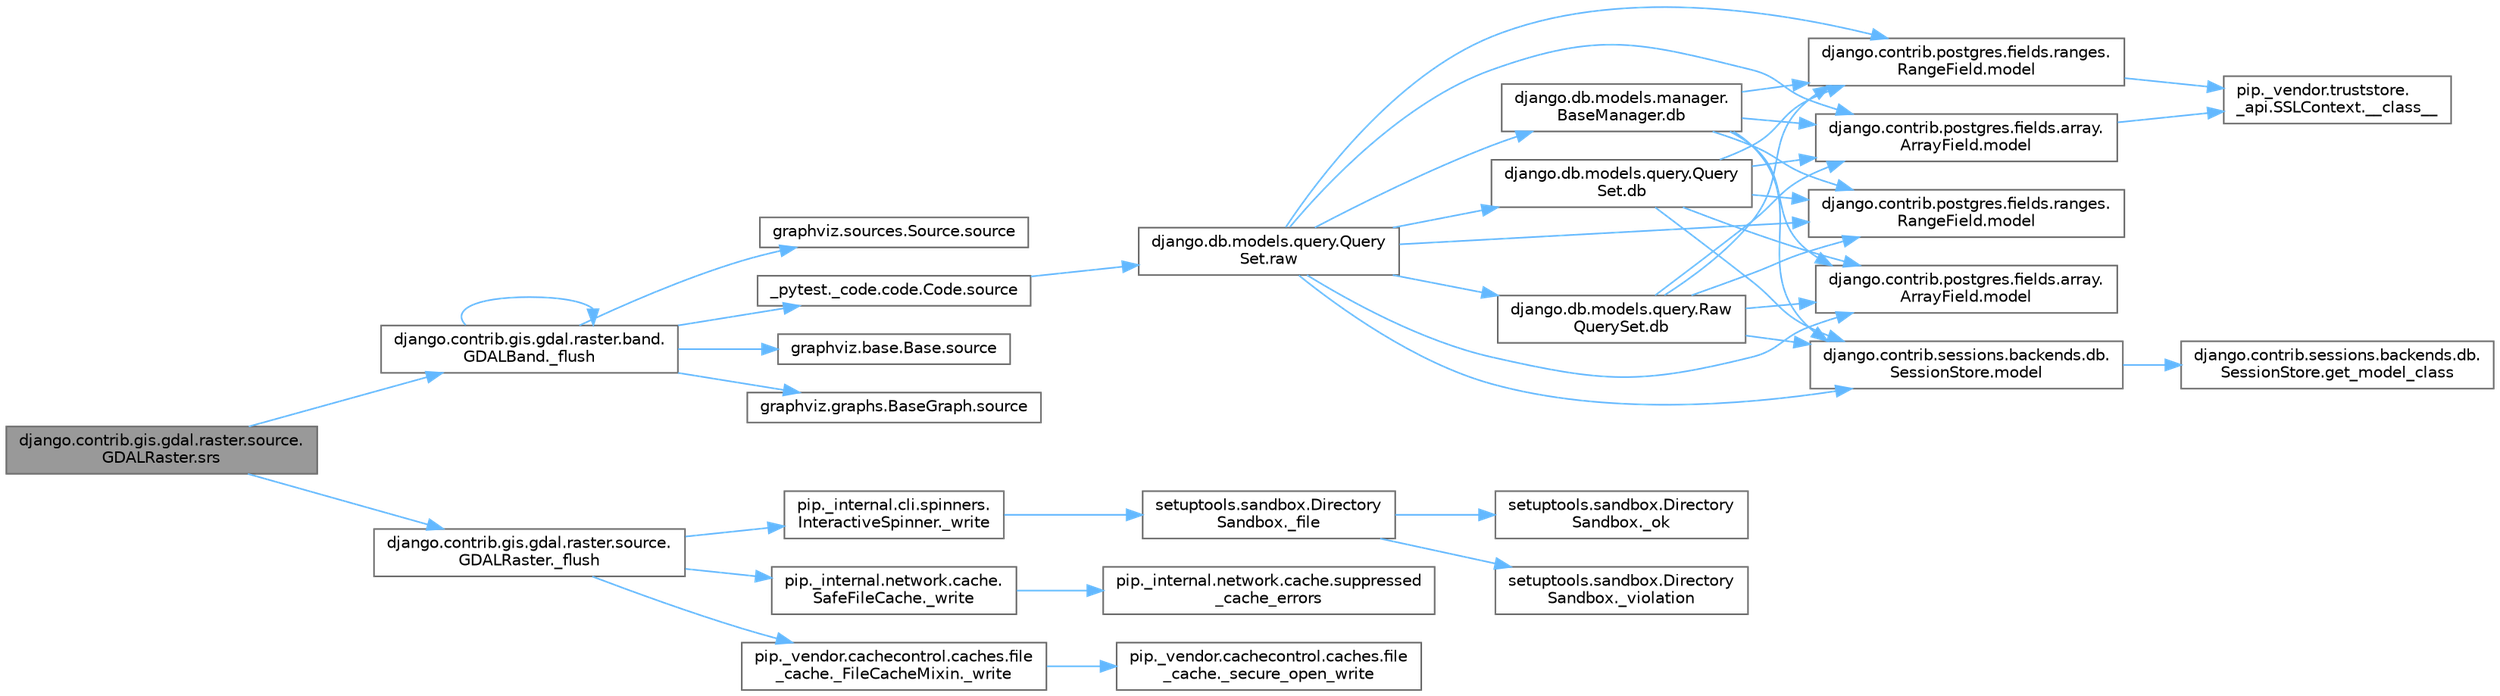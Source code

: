 digraph "django.contrib.gis.gdal.raster.source.GDALRaster.srs"
{
 // LATEX_PDF_SIZE
  bgcolor="transparent";
  edge [fontname=Helvetica,fontsize=10,labelfontname=Helvetica,labelfontsize=10];
  node [fontname=Helvetica,fontsize=10,shape=box,height=0.2,width=0.4];
  rankdir="LR";
  Node1 [id="Node000001",label="django.contrib.gis.gdal.raster.source.\lGDALRaster.srs",height=0.2,width=0.4,color="gray40", fillcolor="grey60", style="filled", fontcolor="black",tooltip=" "];
  Node1 -> Node2 [id="edge1_Node000001_Node000002",color="steelblue1",style="solid",tooltip=" "];
  Node2 [id="Node000002",label="django.contrib.gis.gdal.raster.band.\lGDALBand._flush",height=0.2,width=0.4,color="grey40", fillcolor="white", style="filled",URL="$classdjango_1_1contrib_1_1gis_1_1gdal_1_1raster_1_1band_1_1_g_d_a_l_band.html#ae69747644a590b485b72c3314debdfc7",tooltip=" "];
  Node2 -> Node2 [id="edge2_Node000002_Node000002",color="steelblue1",style="solid",tooltip=" "];
  Node2 -> Node3 [id="edge3_Node000002_Node000003",color="steelblue1",style="solid",tooltip=" "];
  Node3 [id="Node000003",label="_pytest._code.code.Code.source",height=0.2,width=0.4,color="grey40", fillcolor="white", style="filled",URL="$class__pytest_1_1__code_1_1code_1_1_code.html#a22f60644a8fa658ab754ddca0bcb31fd",tooltip=" "];
  Node3 -> Node4 [id="edge4_Node000003_Node000004",color="steelblue1",style="solid",tooltip=" "];
  Node4 [id="Node000004",label="django.db.models.query.Query\lSet.raw",height=0.2,width=0.4,color="grey40", fillcolor="white", style="filled",URL="$classdjango_1_1db_1_1models_1_1query_1_1_query_set.html#abce199e3993658459fb2f7c2719daa45",tooltip="PUBLIC METHODS THAT RETURN A QUERYSET SUBCLASS #."];
  Node4 -> Node5 [id="edge5_Node000004_Node000005",color="steelblue1",style="solid",tooltip=" "];
  Node5 [id="Node000005",label="django.db.models.manager.\lBaseManager.db",height=0.2,width=0.4,color="grey40", fillcolor="white", style="filled",URL="$classdjango_1_1db_1_1models_1_1manager_1_1_base_manager.html#ad6c30d1033fbe64ca4ac1d2bf0162a8a",tooltip=" "];
  Node5 -> Node6 [id="edge6_Node000005_Node000006",color="steelblue1",style="solid",tooltip=" "];
  Node6 [id="Node000006",label="django.contrib.postgres.fields.array.\lArrayField.model",height=0.2,width=0.4,color="grey40", fillcolor="white", style="filled",URL="$classdjango_1_1contrib_1_1postgres_1_1fields_1_1array_1_1_array_field.html#a4402eef4c4784e00671c9f229481f4c1",tooltip=" "];
  Node6 -> Node7 [id="edge7_Node000006_Node000007",color="steelblue1",style="solid",tooltip=" "];
  Node7 [id="Node000007",label="pip._vendor.truststore.\l_api.SSLContext.__class__",height=0.2,width=0.4,color="grey40", fillcolor="white", style="filled",URL="$classpip_1_1__vendor_1_1truststore_1_1__api_1_1_s_s_l_context.html#a530861514f31eabaa3f513557d6e66de",tooltip=" "];
  Node5 -> Node8 [id="edge8_Node000005_Node000008",color="steelblue1",style="solid",tooltip=" "];
  Node8 [id="Node000008",label="django.contrib.postgres.fields.array.\lArrayField.model",height=0.2,width=0.4,color="grey40", fillcolor="white", style="filled",URL="$classdjango_1_1contrib_1_1postgres_1_1fields_1_1array_1_1_array_field.html#a50a2796de85f960ca282b56ef2d9446c",tooltip=" "];
  Node5 -> Node9 [id="edge9_Node000005_Node000009",color="steelblue1",style="solid",tooltip=" "];
  Node9 [id="Node000009",label="django.contrib.postgres.fields.ranges.\lRangeField.model",height=0.2,width=0.4,color="grey40", fillcolor="white", style="filled",URL="$classdjango_1_1contrib_1_1postgres_1_1fields_1_1ranges_1_1_range_field.html#aa38c2bbd1bad0c8f9b0315ee468867a2",tooltip=" "];
  Node9 -> Node7 [id="edge10_Node000009_Node000007",color="steelblue1",style="solid",tooltip=" "];
  Node5 -> Node10 [id="edge11_Node000005_Node000010",color="steelblue1",style="solid",tooltip=" "];
  Node10 [id="Node000010",label="django.contrib.postgres.fields.ranges.\lRangeField.model",height=0.2,width=0.4,color="grey40", fillcolor="white", style="filled",URL="$classdjango_1_1contrib_1_1postgres_1_1fields_1_1ranges_1_1_range_field.html#a91b36827f010affd1ff89569cf40d1af",tooltip=" "];
  Node5 -> Node11 [id="edge12_Node000005_Node000011",color="steelblue1",style="solid",tooltip=" "];
  Node11 [id="Node000011",label="django.contrib.sessions.backends.db.\lSessionStore.model",height=0.2,width=0.4,color="grey40", fillcolor="white", style="filled",URL="$classdjango_1_1contrib_1_1sessions_1_1backends_1_1db_1_1_session_store.html#af52cfb4371af389c8bd4a6780274c403",tooltip=" "];
  Node11 -> Node12 [id="edge13_Node000011_Node000012",color="steelblue1",style="solid",tooltip=" "];
  Node12 [id="Node000012",label="django.contrib.sessions.backends.db.\lSessionStore.get_model_class",height=0.2,width=0.4,color="grey40", fillcolor="white", style="filled",URL="$classdjango_1_1contrib_1_1sessions_1_1backends_1_1db_1_1_session_store.html#a5e2d862e271e8f9173021bcaa61305ad",tooltip=" "];
  Node4 -> Node13 [id="edge14_Node000004_Node000013",color="steelblue1",style="solid",tooltip=" "];
  Node13 [id="Node000013",label="django.db.models.query.Query\lSet.db",height=0.2,width=0.4,color="grey40", fillcolor="white", style="filled",URL="$classdjango_1_1db_1_1models_1_1query_1_1_query_set.html#a6ff7e94dd4e7293da5fb86f6349ce9b8",tooltip=" "];
  Node13 -> Node6 [id="edge15_Node000013_Node000006",color="steelblue1",style="solid",tooltip=" "];
  Node13 -> Node8 [id="edge16_Node000013_Node000008",color="steelblue1",style="solid",tooltip=" "];
  Node13 -> Node9 [id="edge17_Node000013_Node000009",color="steelblue1",style="solid",tooltip=" "];
  Node13 -> Node10 [id="edge18_Node000013_Node000010",color="steelblue1",style="solid",tooltip=" "];
  Node13 -> Node11 [id="edge19_Node000013_Node000011",color="steelblue1",style="solid",tooltip=" "];
  Node4 -> Node14 [id="edge20_Node000004_Node000014",color="steelblue1",style="solid",tooltip=" "];
  Node14 [id="Node000014",label="django.db.models.query.Raw\lQuerySet.db",height=0.2,width=0.4,color="grey40", fillcolor="white", style="filled",URL="$classdjango_1_1db_1_1models_1_1query_1_1_raw_query_set.html#a1f352bf15faf0aa43e22709fde8f7564",tooltip=" "];
  Node14 -> Node6 [id="edge21_Node000014_Node000006",color="steelblue1",style="solid",tooltip=" "];
  Node14 -> Node8 [id="edge22_Node000014_Node000008",color="steelblue1",style="solid",tooltip=" "];
  Node14 -> Node9 [id="edge23_Node000014_Node000009",color="steelblue1",style="solid",tooltip=" "];
  Node14 -> Node10 [id="edge24_Node000014_Node000010",color="steelblue1",style="solid",tooltip=" "];
  Node14 -> Node11 [id="edge25_Node000014_Node000011",color="steelblue1",style="solid",tooltip=" "];
  Node4 -> Node6 [id="edge26_Node000004_Node000006",color="steelblue1",style="solid",tooltip=" "];
  Node4 -> Node8 [id="edge27_Node000004_Node000008",color="steelblue1",style="solid",tooltip=" "];
  Node4 -> Node9 [id="edge28_Node000004_Node000009",color="steelblue1",style="solid",tooltip=" "];
  Node4 -> Node10 [id="edge29_Node000004_Node000010",color="steelblue1",style="solid",tooltip=" "];
  Node4 -> Node11 [id="edge30_Node000004_Node000011",color="steelblue1",style="solid",tooltip=" "];
  Node2 -> Node15 [id="edge31_Node000002_Node000015",color="steelblue1",style="solid",tooltip=" "];
  Node15 [id="Node000015",label="graphviz.base.Base.source",height=0.2,width=0.4,color="grey40", fillcolor="white", style="filled",URL="$classgraphviz_1_1base_1_1_base.html#a5eb46caf8c88716e5741b7b2404d4c75",tooltip=" "];
  Node2 -> Node16 [id="edge32_Node000002_Node000016",color="steelblue1",style="solid",tooltip=" "];
  Node16 [id="Node000016",label="graphviz.graphs.BaseGraph.source",height=0.2,width=0.4,color="grey40", fillcolor="white", style="filled",URL="$classgraphviz_1_1graphs_1_1_base_graph.html#a8aad62397887cb67daf6812db5328f6b",tooltip=" "];
  Node2 -> Node17 [id="edge33_Node000002_Node000017",color="steelblue1",style="solid",tooltip=" "];
  Node17 [id="Node000017",label="graphviz.sources.Source.source",height=0.2,width=0.4,color="grey40", fillcolor="white", style="filled",URL="$classgraphviz_1_1sources_1_1_source.html#a3e4b80b77671f18910b3f30a89f93a14",tooltip=" "];
  Node1 -> Node18 [id="edge34_Node000001_Node000018",color="steelblue1",style="solid",tooltip=" "];
  Node18 [id="Node000018",label="django.contrib.gis.gdal.raster.source.\lGDALRaster._flush",height=0.2,width=0.4,color="grey40", fillcolor="white", style="filled",URL="$classdjango_1_1contrib_1_1gis_1_1gdal_1_1raster_1_1source_1_1_g_d_a_l_raster.html#af272a67360ee049804d442bd344ff75b",tooltip=" "];
  Node18 -> Node19 [id="edge35_Node000018_Node000019",color="steelblue1",style="solid",tooltip=" "];
  Node19 [id="Node000019",label="pip._internal.cli.spinners.\lInteractiveSpinner._write",height=0.2,width=0.4,color="grey40", fillcolor="white", style="filled",URL="$classpip_1_1__internal_1_1cli_1_1spinners_1_1_interactive_spinner.html#a16e0c2dc420f6f8d17ccdf2f05929774",tooltip=" "];
  Node19 -> Node20 [id="edge36_Node000019_Node000020",color="steelblue1",style="solid",tooltip=" "];
  Node20 [id="Node000020",label="setuptools.sandbox.Directory\lSandbox._file",height=0.2,width=0.4,color="grey40", fillcolor="white", style="filled",URL="$classsetuptools_1_1sandbox_1_1_directory_sandbox.html#acf799106ef73553cbfdf57cc16babd98",tooltip=" "];
  Node20 -> Node21 [id="edge37_Node000020_Node000021",color="steelblue1",style="solid",tooltip=" "];
  Node21 [id="Node000021",label="setuptools.sandbox.Directory\lSandbox._ok",height=0.2,width=0.4,color="grey40", fillcolor="white", style="filled",URL="$classsetuptools_1_1sandbox_1_1_directory_sandbox.html#abfdcff9b89e73dd53456f61f8e4faffe",tooltip=" "];
  Node20 -> Node22 [id="edge38_Node000020_Node000022",color="steelblue1",style="solid",tooltip=" "];
  Node22 [id="Node000022",label="setuptools.sandbox.Directory\lSandbox._violation",height=0.2,width=0.4,color="grey40", fillcolor="white", style="filled",URL="$classsetuptools_1_1sandbox_1_1_directory_sandbox.html#a8c89d3b8ec435167b115d5baa50e244f",tooltip=" "];
  Node18 -> Node23 [id="edge39_Node000018_Node000023",color="steelblue1",style="solid",tooltip=" "];
  Node23 [id="Node000023",label="pip._internal.network.cache.\lSafeFileCache._write",height=0.2,width=0.4,color="grey40", fillcolor="white", style="filled",URL="$classpip_1_1__internal_1_1network_1_1cache_1_1_safe_file_cache.html#a9f525ad384a979433e1a4d4ad3f4256c",tooltip=" "];
  Node23 -> Node24 [id="edge40_Node000023_Node000024",color="steelblue1",style="solid",tooltip=" "];
  Node24 [id="Node000024",label="pip._internal.network.cache.suppressed\l_cache_errors",height=0.2,width=0.4,color="grey40", fillcolor="white", style="filled",URL="$namespacepip_1_1__internal_1_1network_1_1cache.html#a04281ba5b2cee2a3a0605e147d1f512d",tooltip=" "];
  Node18 -> Node25 [id="edge41_Node000018_Node000025",color="steelblue1",style="solid",tooltip=" "];
  Node25 [id="Node000025",label="pip._vendor.cachecontrol.caches.file\l_cache._FileCacheMixin._write",height=0.2,width=0.4,color="grey40", fillcolor="white", style="filled",URL="$classpip_1_1__vendor_1_1cachecontrol_1_1caches_1_1file__cache_1_1___file_cache_mixin.html#a887060bd54ecd995958f2e490756d05b",tooltip=" "];
  Node25 -> Node26 [id="edge42_Node000025_Node000026",color="steelblue1",style="solid",tooltip=" "];
  Node26 [id="Node000026",label="pip._vendor.cachecontrol.caches.file\l_cache._secure_open_write",height=0.2,width=0.4,color="grey40", fillcolor="white", style="filled",URL="$namespacepip_1_1__vendor_1_1cachecontrol_1_1caches_1_1file__cache.html#a0dc190a51038d12cbfd2b262f7f786f6",tooltip=" "];
}
